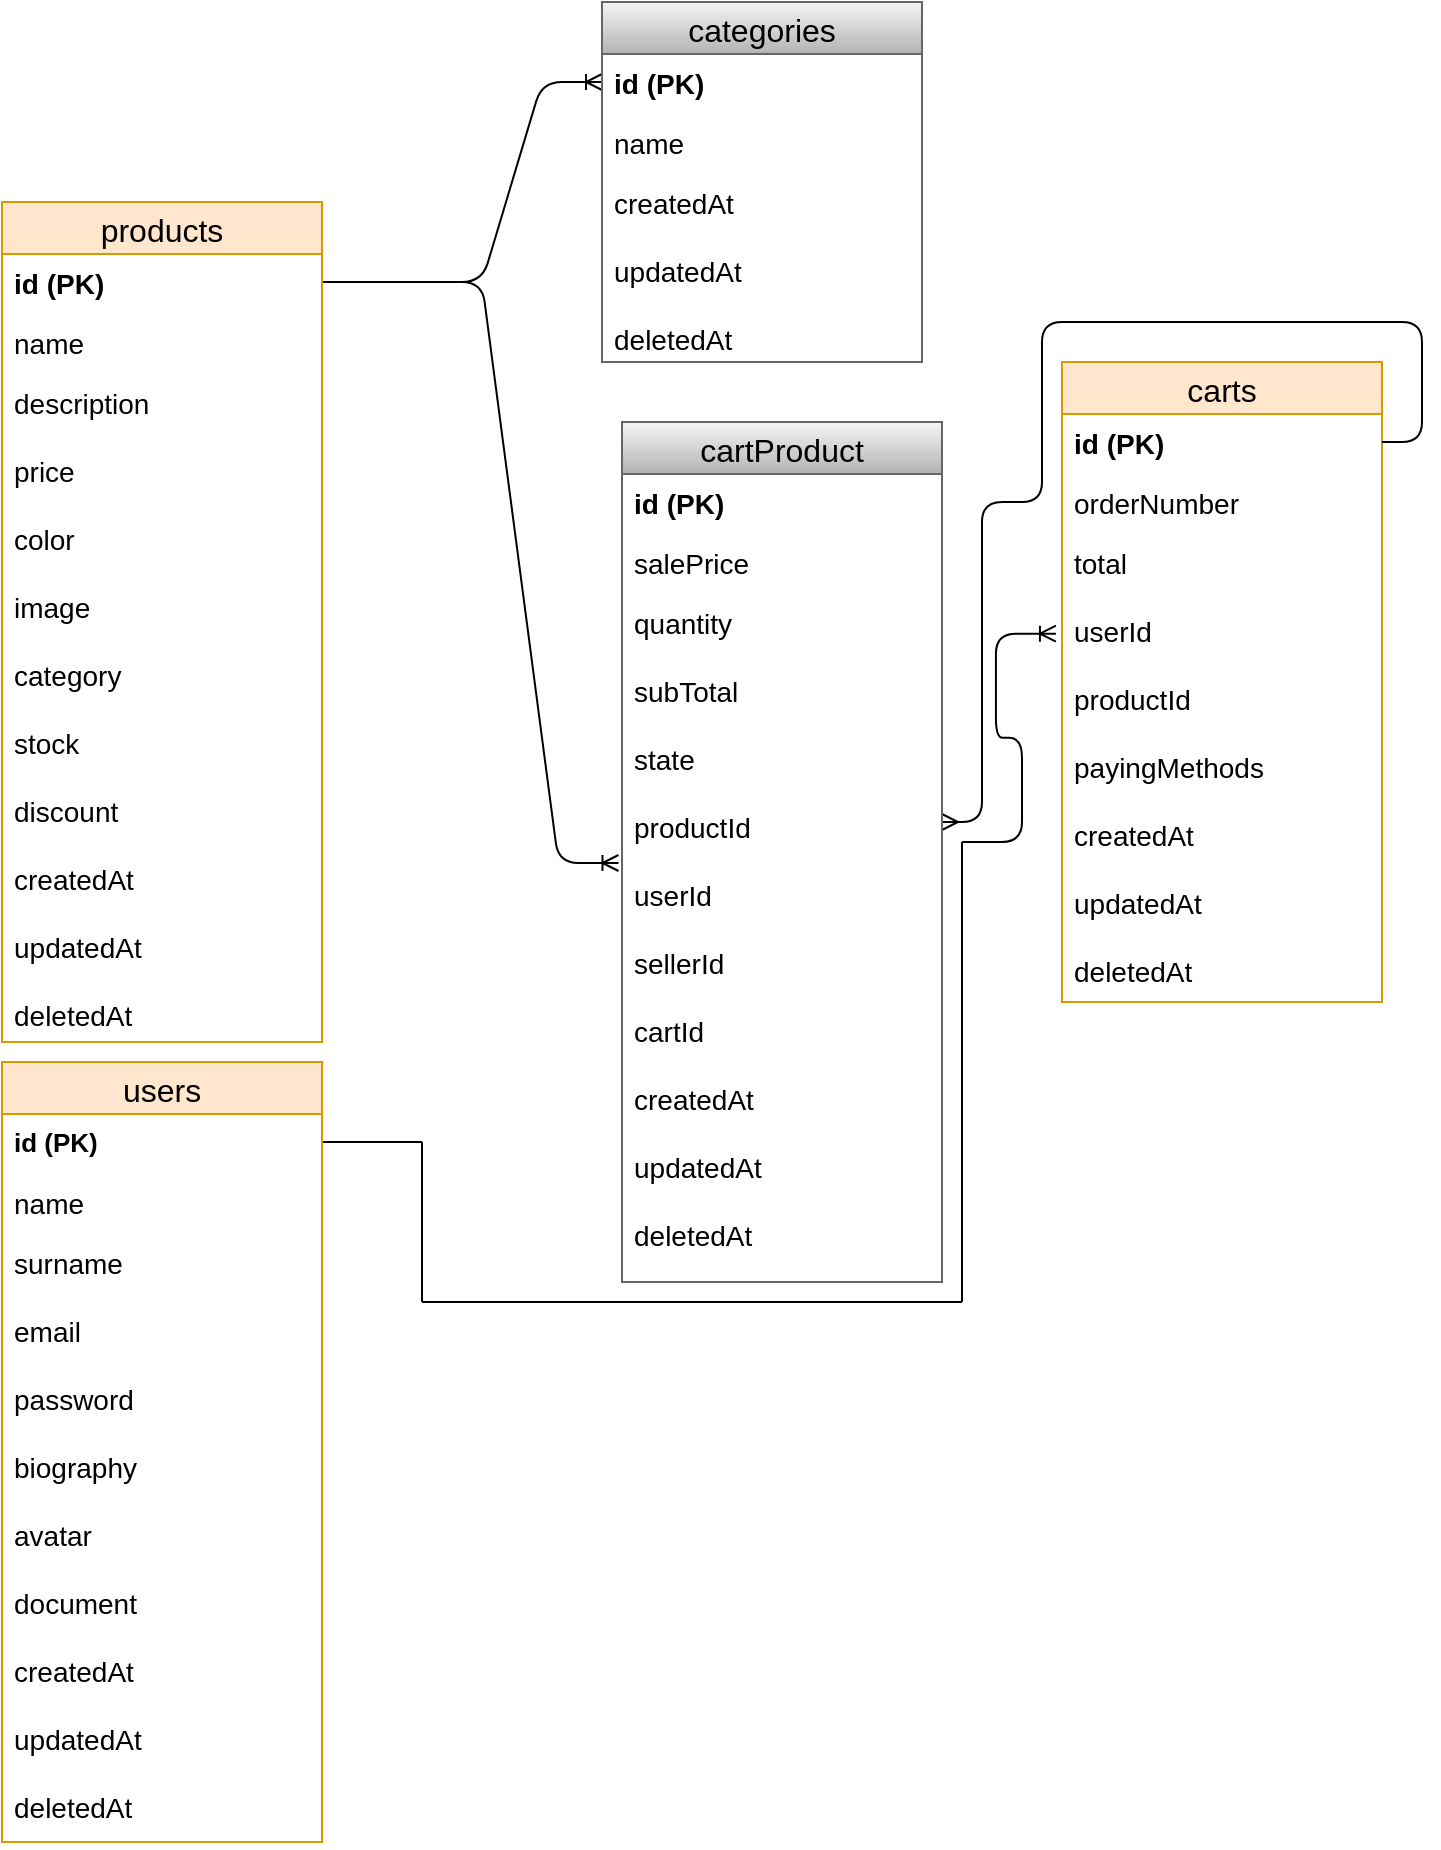<mxfile version="13.6.2" type="device"><diagram id="rAe9dbiCioBIH7oQ1yqB" name="Page-1"><mxGraphModel dx="1278" dy="2886" grid="1" gridSize="10" guides="1" tooltips="1" connect="1" arrows="1" fold="1" page="1" pageScale="1" pageWidth="827" pageHeight="1169" math="0" shadow="0"><root><mxCell id="0"/><mxCell id="1" parent="0"/><mxCell id="lOi4-iCF0sRZdIJCkl7v-44" value="" style="endArrow=none;html=1;rounded=0;fontSize=14;" parent="1" edge="1"><mxGeometry relative="1" as="geometry"><mxPoint x="210" y="-1110" as="sourcePoint"/><mxPoint x="260" y="-1110" as="targetPoint"/><Array as="points"><mxPoint x="240" y="-1110"/></Array></mxGeometry></mxCell><mxCell id="lOi4-iCF0sRZdIJCkl7v-52" value="" style="endArrow=none;html=1;rounded=0;fontSize=14;" parent="1" edge="1"><mxGeometry relative="1" as="geometry"><mxPoint x="210" y="-680" as="sourcePoint"/><mxPoint x="260" y="-680" as="targetPoint"/><Array as="points"/></mxGeometry></mxCell><mxCell id="lOi4-iCF0sRZdIJCkl7v-54" value="" style="endArrow=none;html=1;rounded=0;fontSize=14;" parent="1" edge="1"><mxGeometry relative="1" as="geometry"><mxPoint x="260" y="-600" as="sourcePoint"/><mxPoint x="530" y="-600" as="targetPoint"/></mxGeometry></mxCell><mxCell id="lOi4-iCF0sRZdIJCkl7v-55" value="" style="endArrow=none;html=1;rounded=0;fontSize=14;" parent="1" edge="1"><mxGeometry relative="1" as="geometry"><mxPoint x="260" y="-680" as="sourcePoint"/><mxPoint x="260" y="-600" as="targetPoint"/></mxGeometry></mxCell><mxCell id="lOi4-iCF0sRZdIJCkl7v-56" value="" style="endArrow=none;html=1;rounded=0;fontSize=14;" parent="1" edge="1"><mxGeometry relative="1" as="geometry"><mxPoint x="530" y="-830" as="sourcePoint"/><mxPoint x="530" y="-600" as="targetPoint"/><Array as="points"/></mxGeometry></mxCell><mxCell id="lOi4-iCF0sRZdIJCkl7v-57" value="" style="edgeStyle=entityRelationEdgeStyle;fontSize=12;html=1;endArrow=ERoneToMany;entryX=-0.019;entryY=0.213;entryDx=0;entryDy=0;entryPerimeter=0;" parent="1" target="lOi4-iCF0sRZdIJCkl7v-15" edge="1"><mxGeometry width="100" height="100" relative="1" as="geometry"><mxPoint x="530" y="-830" as="sourcePoint"/><mxPoint x="580" y="-940" as="targetPoint"/></mxGeometry></mxCell><mxCell id="lOi4-iCF0sRZdIJCkl7v-58" value="" style="edgeStyle=entityRelationEdgeStyle;fontSize=12;html=1;endArrow=ERoneToMany;" parent="1" edge="1"><mxGeometry width="100" height="100" relative="1" as="geometry"><mxPoint x="260" y="-1110" as="sourcePoint"/><mxPoint x="350" y="-1210" as="targetPoint"/></mxGeometry></mxCell><mxCell id="lOi4-iCF0sRZdIJCkl7v-59" value="" style="edgeStyle=entityRelationEdgeStyle;fontSize=12;html=1;endArrow=ERoneToMany;entryX=-0.011;entryY=0.391;entryDx=0;entryDy=0;entryPerimeter=0;" parent="1" target="lOi4-iCF0sRZdIJCkl7v-20" edge="1"><mxGeometry width="100" height="100" relative="1" as="geometry"><mxPoint x="260" y="-1110" as="sourcePoint"/><mxPoint x="300" y="-840" as="targetPoint"/></mxGeometry></mxCell><mxCell id="lOi4-iCF0sRZdIJCkl7v-21" value="categories" style="swimlane;fontStyle=0;childLayout=stackLayout;horizontal=1;startSize=26;horizontalStack=0;resizeParent=1;resizeParentMax=0;resizeLast=0;collapsible=1;marginBottom=0;align=center;fontSize=16;fillColor=#f5f5f5;strokeColor=#666666;gradientColor=#b3b3b3;" parent="1" vertex="1"><mxGeometry x="350" y="-1250" width="160" height="180" as="geometry"/></mxCell><mxCell id="lOi4-iCF0sRZdIJCkl7v-22" value="id (PK)" style="text;strokeColor=none;fillColor=none;spacingLeft=4;spacingRight=4;overflow=hidden;rotatable=0;points=[[0,0.5],[1,0.5]];portConstraint=eastwest;fontSize=14;fontStyle=1" parent="lOi4-iCF0sRZdIJCkl7v-21" vertex="1"><mxGeometry y="26" width="160" height="30" as="geometry"/></mxCell><mxCell id="lOi4-iCF0sRZdIJCkl7v-23" value="name" style="text;strokeColor=none;fillColor=none;spacingLeft=4;spacingRight=4;overflow=hidden;rotatable=0;points=[[0,0.5],[1,0.5]];portConstraint=eastwest;fontSize=14;" parent="lOi4-iCF0sRZdIJCkl7v-21" vertex="1"><mxGeometry y="56" width="160" height="30" as="geometry"/></mxCell><mxCell id="lOi4-iCF0sRZdIJCkl7v-24" value="createdAt&#10;&#10;updatedAt&#10;&#10;deletedAt" style="text;strokeColor=none;fillColor=none;spacingLeft=4;spacingRight=4;overflow=hidden;rotatable=0;points=[[0,0.5],[1,0.5]];portConstraint=eastwest;fontSize=14;" parent="lOi4-iCF0sRZdIJCkl7v-21" vertex="1"><mxGeometry y="86" width="160" height="94" as="geometry"/></mxCell><mxCell id="lOi4-iCF0sRZdIJCkl7v-12" value="carts" style="swimlane;fontStyle=0;childLayout=stackLayout;horizontal=1;startSize=26;horizontalStack=0;resizeParent=1;resizeParentMax=0;resizeLast=0;collapsible=1;marginBottom=0;align=center;fontSize=16;fillColor=#ffe6cc;strokeColor=#d79b00;" parent="1" vertex="1"><mxGeometry x="580" y="-1070" width="160" height="320" as="geometry"/></mxCell><mxCell id="lOi4-iCF0sRZdIJCkl7v-61" value="id (PK)" style="text;strokeColor=none;fillColor=none;spacingLeft=4;spacingRight=4;overflow=hidden;rotatable=0;points=[[0,0.5],[1,0.5]];portConstraint=eastwest;fontSize=14;fontStyle=1" parent="lOi4-iCF0sRZdIJCkl7v-12" vertex="1"><mxGeometry y="26" width="160" height="30" as="geometry"/></mxCell><mxCell id="lOi4-iCF0sRZdIJCkl7v-14" value="orderNumber" style="text;strokeColor=none;fillColor=none;spacingLeft=4;spacingRight=4;overflow=hidden;rotatable=0;points=[[0,0.5],[1,0.5]];portConstraint=eastwest;fontSize=14;" parent="lOi4-iCF0sRZdIJCkl7v-12" vertex="1"><mxGeometry y="56" width="160" height="30" as="geometry"/></mxCell><mxCell id="lOi4-iCF0sRZdIJCkl7v-15" value="total&#10;&#10;userId&#10;&#10;productId&#10;&#10;payingMethods&#10;&#10;createdAt&#10;&#10;updatedAt&#10;&#10;deletedAt" style="text;strokeColor=none;fillColor=none;spacingLeft=4;spacingRight=4;overflow=hidden;rotatable=0;points=[[0,0.5],[1,0.5]];portConstraint=eastwest;fontSize=14;" parent="lOi4-iCF0sRZdIJCkl7v-12" vertex="1"><mxGeometry y="86" width="160" height="234" as="geometry"/></mxCell><mxCell id="lOi4-iCF0sRZdIJCkl7v-71" value="" style="edgeStyle=orthogonalEdgeStyle;fontSize=12;html=1;endArrow=ERmany;" parent="1" edge="1"><mxGeometry width="100" height="100" relative="1" as="geometry"><mxPoint x="740" y="-1030" as="sourcePoint"/><mxPoint x="520" y="-840" as="targetPoint"/><Array as="points"><mxPoint x="760" y="-1030"/><mxPoint x="760" y="-1090"/><mxPoint x="570" y="-1090"/><mxPoint x="570" y="-1000"/><mxPoint x="540" y="-1000"/><mxPoint x="540" y="-840"/></Array></mxGeometry></mxCell><mxCell id="lOi4-iCF0sRZdIJCkl7v-17" value="cartProduct" style="swimlane;fontStyle=0;childLayout=stackLayout;horizontal=1;startSize=26;horizontalStack=0;resizeParent=1;resizeParentMax=0;resizeLast=0;collapsible=1;marginBottom=0;align=center;fontSize=16;fillColor=#f5f5f5;strokeColor=#666666;gradientColor=#b3b3b3;" parent="1" vertex="1"><mxGeometry x="360" y="-1040" width="160" height="430" as="geometry"/></mxCell><mxCell id="lOi4-iCF0sRZdIJCkl7v-18" value="id (PK)" style="text;strokeColor=none;fillColor=none;spacingLeft=4;spacingRight=4;overflow=hidden;rotatable=0;points=[[0,0.5],[1,0.5]];portConstraint=eastwest;fontSize=14;fontStyle=1" parent="lOi4-iCF0sRZdIJCkl7v-17" vertex="1"><mxGeometry y="26" width="160" height="30" as="geometry"/></mxCell><mxCell id="lOi4-iCF0sRZdIJCkl7v-19" value="salePrice" style="text;strokeColor=none;fillColor=none;spacingLeft=4;spacingRight=4;overflow=hidden;rotatable=0;points=[[0,0.5],[1,0.5]];portConstraint=eastwest;fontSize=14;" parent="lOi4-iCF0sRZdIJCkl7v-17" vertex="1"><mxGeometry y="56" width="160" height="30" as="geometry"/></mxCell><mxCell id="lOi4-iCF0sRZdIJCkl7v-20" value="quantity&#10;&#10;subTotal&#10;&#10;state&#10;&#10;productId&#10;&#10;userId&#10;&#10;sellerId&#10;&#10;cartId&#10;&#10;createdAt&#10;&#10;updatedAt&#10;&#10;deletedAt" style="text;strokeColor=none;fillColor=none;spacingLeft=4;spacingRight=4;overflow=hidden;rotatable=0;points=[[0,0.5],[1,0.5]];portConstraint=eastwest;fontSize=14;" parent="lOi4-iCF0sRZdIJCkl7v-17" vertex="1"><mxGeometry y="86" width="160" height="344" as="geometry"/></mxCell><mxCell id="lOi4-iCF0sRZdIJCkl7v-30" value="users" style="swimlane;fontStyle=0;childLayout=stackLayout;horizontal=1;startSize=26;horizontalStack=0;resizeParent=1;resizeParentMax=0;resizeLast=0;collapsible=1;marginBottom=0;align=center;fontSize=16;fillColor=#ffe6cc;strokeColor=#d79b00;" parent="1" vertex="1"><mxGeometry x="50" y="-720" width="160" height="390" as="geometry"/></mxCell><mxCell id="lOi4-iCF0sRZdIJCkl7v-31" value="id (PK)" style="text;strokeColor=none;fillColor=none;spacingLeft=4;spacingRight=4;overflow=hidden;rotatable=0;points=[[0,0.5],[1,0.5]];portConstraint=eastwest;fontSize=13;fontStyle=1" parent="lOi4-iCF0sRZdIJCkl7v-30" vertex="1"><mxGeometry y="26" width="160" height="30" as="geometry"/></mxCell><mxCell id="lOi4-iCF0sRZdIJCkl7v-32" value="name" style="text;strokeColor=none;fillColor=none;spacingLeft=4;spacingRight=4;overflow=hidden;rotatable=0;points=[[0,0.5],[1,0.5]];portConstraint=eastwest;fontSize=14;" parent="lOi4-iCF0sRZdIJCkl7v-30" vertex="1"><mxGeometry y="56" width="160" height="30" as="geometry"/></mxCell><mxCell id="lOi4-iCF0sRZdIJCkl7v-33" value="surname&#10;&#10;email&#10;&#10;password&#10;&#10;biography&#10;&#10;avatar&#10;&#10;document&#10;&#10;createdAt&#10;&#10;updatedAt&#10;&#10;deletedAt" style="text;strokeColor=none;fillColor=none;spacingLeft=4;spacingRight=4;overflow=hidden;rotatable=0;points=[[0,0.5],[1,0.5]];portConstraint=eastwest;fontSize=14;" parent="lOi4-iCF0sRZdIJCkl7v-30" vertex="1"><mxGeometry y="86" width="160" height="304" as="geometry"/></mxCell><mxCell id="lOi4-iCF0sRZdIJCkl7v-26" value="products" style="swimlane;fontStyle=0;childLayout=stackLayout;horizontal=1;startSize=26;horizontalStack=0;resizeParent=1;resizeParentMax=0;resizeLast=0;collapsible=1;marginBottom=0;align=center;fontSize=16;fillColor=#ffe6cc;strokeColor=#d79b00;" parent="1" vertex="1"><mxGeometry x="50" y="-1150" width="160" height="420" as="geometry"/></mxCell><mxCell id="lOi4-iCF0sRZdIJCkl7v-27" value="id (PK)" style="text;strokeColor=none;fillColor=none;spacingLeft=4;spacingRight=4;overflow=hidden;rotatable=0;points=[[0,0.5],[1,0.5]];portConstraint=eastwest;fontSize=14;fontStyle=1" parent="lOi4-iCF0sRZdIJCkl7v-26" vertex="1"><mxGeometry y="26" width="160" height="30" as="geometry"/></mxCell><mxCell id="lOi4-iCF0sRZdIJCkl7v-28" value="name" style="text;strokeColor=none;fillColor=none;spacingLeft=4;spacingRight=4;overflow=hidden;rotatable=0;points=[[0,0.5],[1,0.5]];portConstraint=eastwest;fontSize=14;" parent="lOi4-iCF0sRZdIJCkl7v-26" vertex="1"><mxGeometry y="56" width="160" height="30" as="geometry"/></mxCell><mxCell id="lOi4-iCF0sRZdIJCkl7v-29" value="description&#10;&#10;price&#10;&#10;color&#10;&#10;image&#10;&#10;category&#10;&#10;stock&#10;&#10;discount&#10;&#10;createdAt&#10;&#10;updatedAt&#10;&#10;deletedAt" style="text;strokeColor=none;fillColor=none;spacingLeft=4;spacingRight=4;overflow=hidden;rotatable=0;points=[[0,0.5],[1,0.5]];portConstraint=eastwest;fontSize=14;" parent="lOi4-iCF0sRZdIJCkl7v-26" vertex="1"><mxGeometry y="86" width="160" height="334" as="geometry"/></mxCell></root></mxGraphModel></diagram></mxfile>